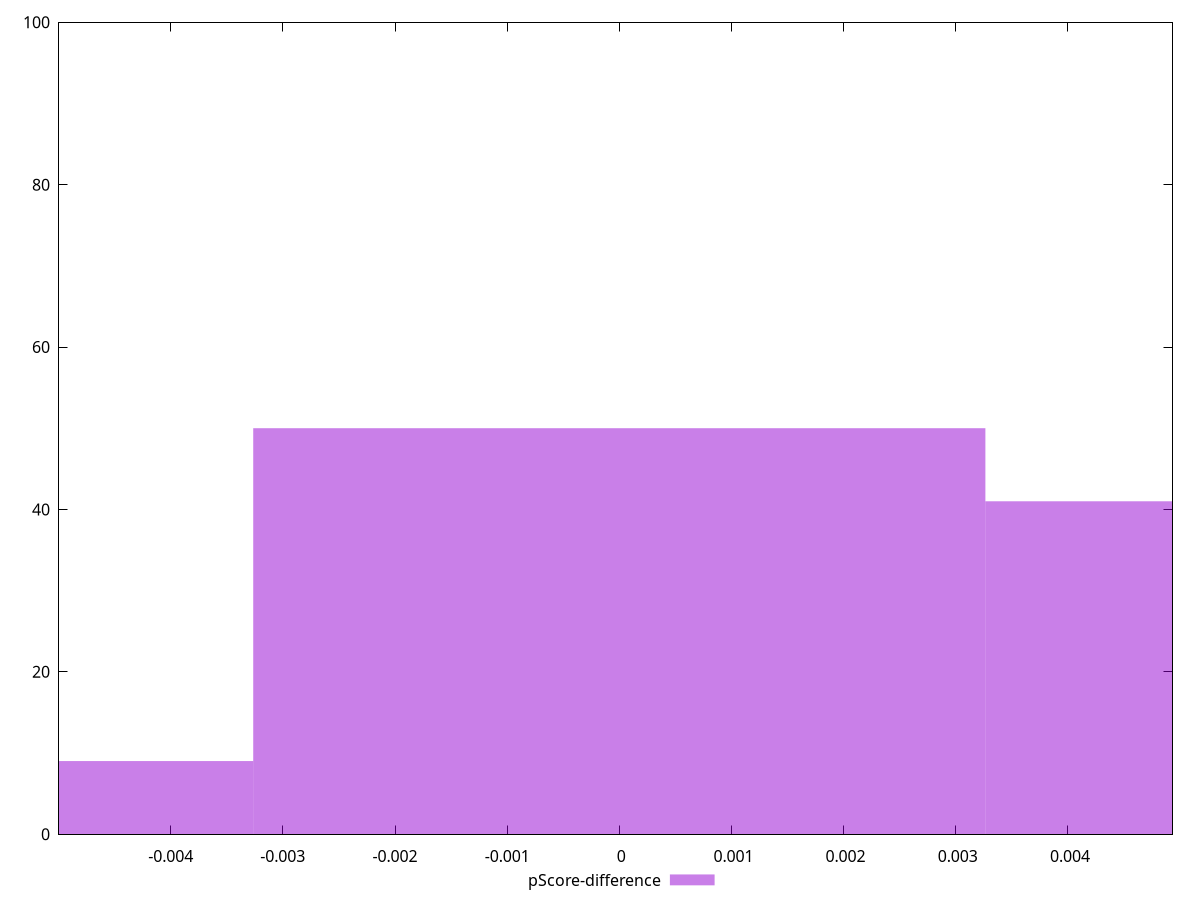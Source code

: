 reset

$pScoreDifference <<EOF
0 50
0.006528478410384756 41
-0.006528478410384756 9
EOF

set key outside below
set boxwidth 0.006528478410384756
set xrange [-0.0049960498753245375:0.004932663186267616]
set yrange [0:100]
set trange [0:100]
set style fill transparent solid 0.5 noborder
set terminal svg size 640, 490 enhanced background rgb 'white'
set output "report_00013_2021-02-09T12-04-24.940Z/first-contentful-paint/samples/pages+cached+noadtech+nomedia+nocss/pScore-difference/histogram.svg"

plot $pScoreDifference title "pScore-difference" with boxes

reset
